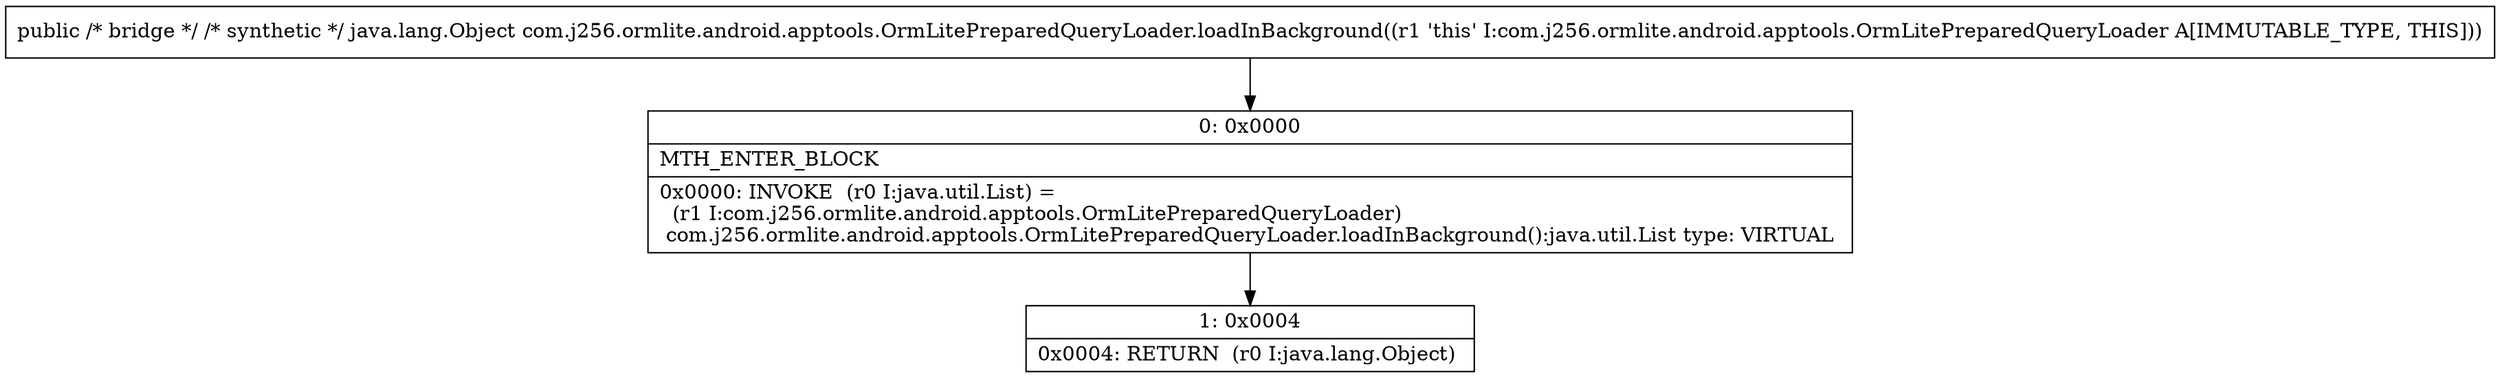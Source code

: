 digraph "CFG forcom.j256.ormlite.android.apptools.OrmLitePreparedQueryLoader.loadInBackground()Ljava\/lang\/Object;" {
Node_0 [shape=record,label="{0\:\ 0x0000|MTH_ENTER_BLOCK\l|0x0000: INVOKE  (r0 I:java.util.List) = \l  (r1 I:com.j256.ormlite.android.apptools.OrmLitePreparedQueryLoader)\l com.j256.ormlite.android.apptools.OrmLitePreparedQueryLoader.loadInBackground():java.util.List type: VIRTUAL \l}"];
Node_1 [shape=record,label="{1\:\ 0x0004|0x0004: RETURN  (r0 I:java.lang.Object) \l}"];
MethodNode[shape=record,label="{public \/* bridge *\/ \/* synthetic *\/ java.lang.Object com.j256.ormlite.android.apptools.OrmLitePreparedQueryLoader.loadInBackground((r1 'this' I:com.j256.ormlite.android.apptools.OrmLitePreparedQueryLoader A[IMMUTABLE_TYPE, THIS])) }"];
MethodNode -> Node_0;
Node_0 -> Node_1;
}

